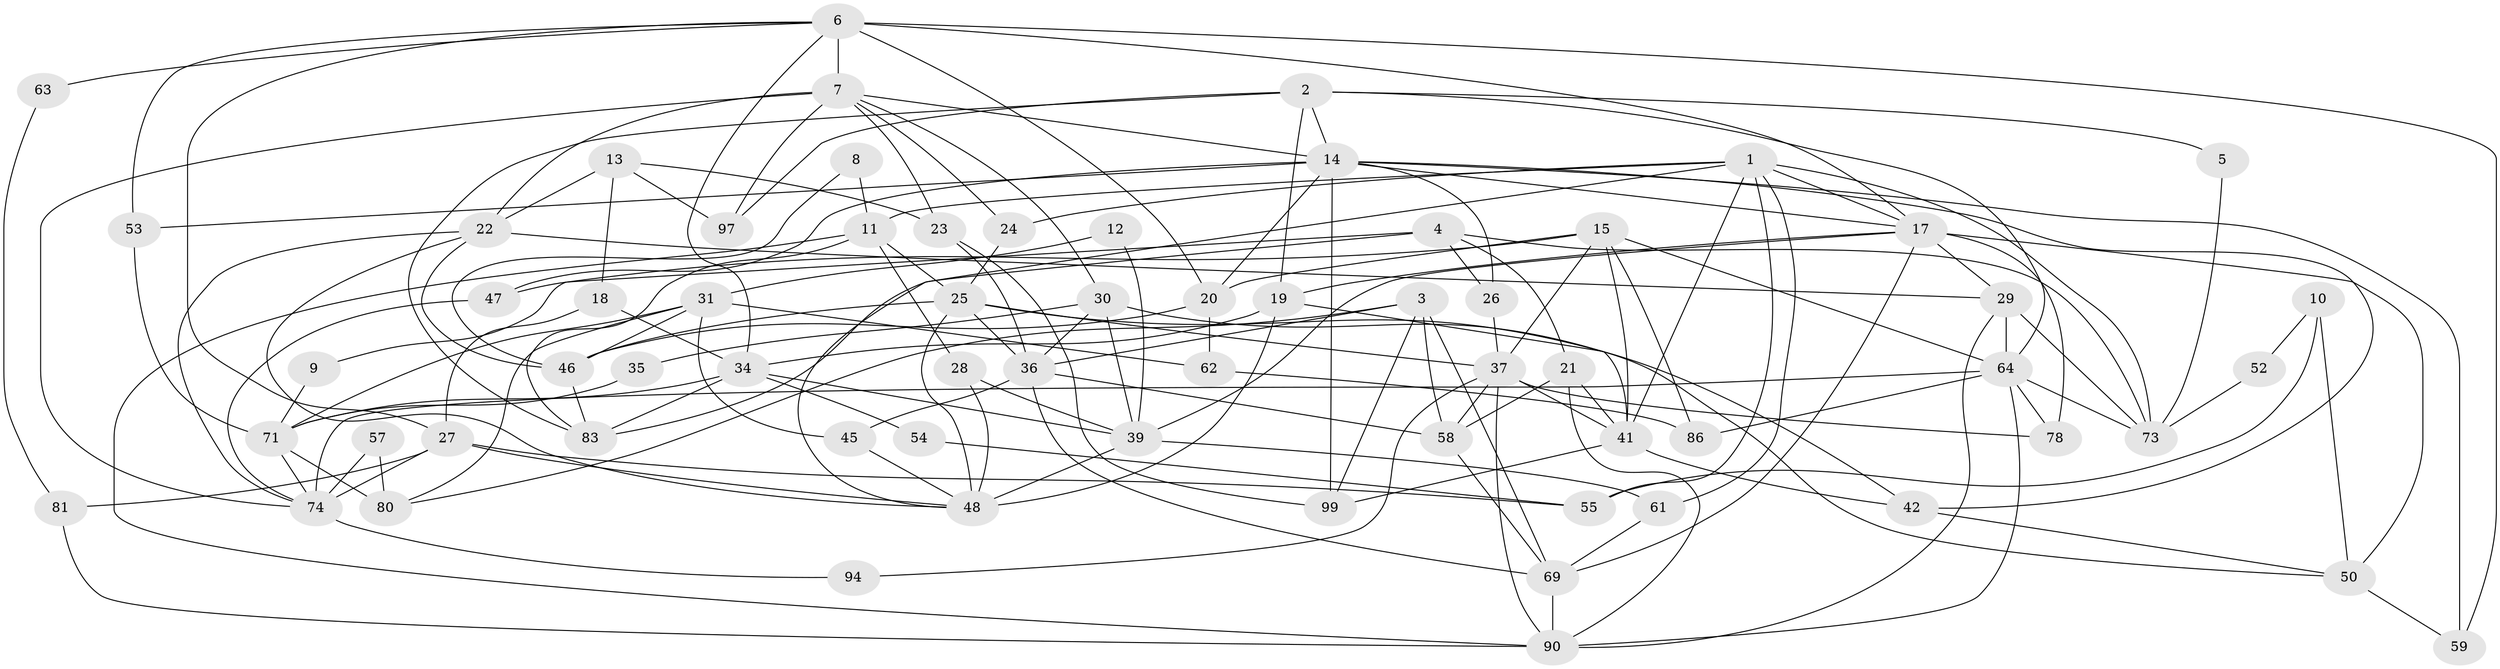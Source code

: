 // original degree distribution, {3: 0.29, 5: 0.23, 4: 0.25, 2: 0.11, 7: 0.04, 6: 0.08}
// Generated by graph-tools (version 1.1) at 2025/11/02/21/25 10:11:13]
// undirected, 66 vertices, 158 edges
graph export_dot {
graph [start="1"]
  node [color=gray90,style=filled];
  1 [super="+82"];
  2 [super="+79"];
  3 [super="+89"];
  4 [super="+32"];
  5;
  6 [super="+93"];
  7 [super="+98"];
  8;
  9;
  10 [super="+44"];
  11 [super="+70"];
  12;
  13;
  14 [super="+16"];
  15 [super="+33"];
  17 [super="+85"];
  18;
  19;
  20 [super="+68"];
  21;
  22 [super="+91"];
  23 [super="+49"];
  24;
  25 [super="+40"];
  26;
  27 [super="+95"];
  28 [super="+96"];
  29 [super="+60"];
  30;
  31 [super="+76"];
  34 [super="+43"];
  35;
  36 [super="+66"];
  37 [super="+38"];
  39 [super="+51"];
  41 [super="+65"];
  42;
  45;
  46 [super="+77"];
  47;
  48 [super="+56"];
  50 [super="+92"];
  52;
  53;
  54;
  55;
  57;
  58 [super="+67"];
  59;
  61;
  62;
  63;
  64 [super="+72"];
  69 [super="+88"];
  71 [super="+75"];
  73 [super="+84"];
  74 [super="+87"];
  78;
  80;
  81;
  83;
  86;
  90 [super="+100"];
  94;
  97;
  99;
  1 -- 11;
  1 -- 41;
  1 -- 48;
  1 -- 17;
  1 -- 55;
  1 -- 24;
  1 -- 61;
  1 -- 73;
  2 -- 83;
  2 -- 64;
  2 -- 97;
  2 -- 19;
  2 -- 5;
  2 -- 14;
  3 -- 36;
  3 -- 99;
  3 -- 80;
  3 -- 58;
  3 -- 69;
  4 -- 26;
  4 -- 9;
  4 -- 83;
  4 -- 73;
  4 -- 21;
  5 -- 73;
  6 -- 20;
  6 -- 27;
  6 -- 34;
  6 -- 7 [weight=2];
  6 -- 53;
  6 -- 59;
  6 -- 63;
  6 -- 17;
  7 -- 24;
  7 -- 30;
  7 -- 22;
  7 -- 97;
  7 -- 23;
  7 -- 74;
  7 -- 14;
  8 -- 11;
  8 -- 46;
  9 -- 71;
  10 -- 50 [weight=2];
  10 -- 52;
  10 -- 55;
  11 -- 28;
  11 -- 83;
  11 -- 25;
  11 -- 90;
  12 -- 39;
  12 -- 31;
  13 -- 97;
  13 -- 18;
  13 -- 22;
  13 -- 23;
  14 -- 99;
  14 -- 53;
  14 -- 26;
  14 -- 42;
  14 -- 59;
  14 -- 47;
  14 -- 20;
  14 -- 17;
  15 -- 64;
  15 -- 86;
  15 -- 20;
  15 -- 41;
  15 -- 47;
  15 -- 37;
  17 -- 19;
  17 -- 50;
  17 -- 29;
  17 -- 78;
  17 -- 69;
  17 -- 39;
  18 -- 27;
  18 -- 34;
  19 -- 34;
  19 -- 48;
  19 -- 41;
  20 -- 62;
  20 -- 46;
  21 -- 90;
  21 -- 41;
  21 -- 58;
  22 -- 29;
  22 -- 46;
  22 -- 48;
  22 -- 74;
  23 -- 99;
  23 -- 36;
  24 -- 25;
  25 -- 37 [weight=2];
  25 -- 42;
  25 -- 48;
  25 -- 46;
  25 -- 36;
  26 -- 37;
  27 -- 81;
  27 -- 55;
  27 -- 48;
  27 -- 74;
  28 -- 48;
  28 -- 39;
  29 -- 64;
  29 -- 73;
  29 -- 90;
  30 -- 39;
  30 -- 35;
  30 -- 36;
  30 -- 50;
  31 -- 80;
  31 -- 62;
  31 -- 45;
  31 -- 46;
  31 -- 71;
  34 -- 83;
  34 -- 54;
  34 -- 71;
  34 -- 39;
  35 -- 71;
  36 -- 58;
  36 -- 45;
  36 -- 69;
  37 -- 58;
  37 -- 94;
  37 -- 41;
  37 -- 90;
  37 -- 78;
  39 -- 48 [weight=2];
  39 -- 61;
  41 -- 99;
  41 -- 42;
  42 -- 50;
  45 -- 48;
  46 -- 83;
  47 -- 74;
  50 -- 59;
  52 -- 73;
  53 -- 71;
  54 -- 55;
  57 -- 80;
  57 -- 74;
  58 -- 69;
  61 -- 69;
  62 -- 86;
  63 -- 81;
  64 -- 86;
  64 -- 78;
  64 -- 74 [weight=2];
  64 -- 90;
  64 -- 73;
  69 -- 90;
  71 -- 74;
  71 -- 80 [weight=2];
  74 -- 94;
  81 -- 90;
}

